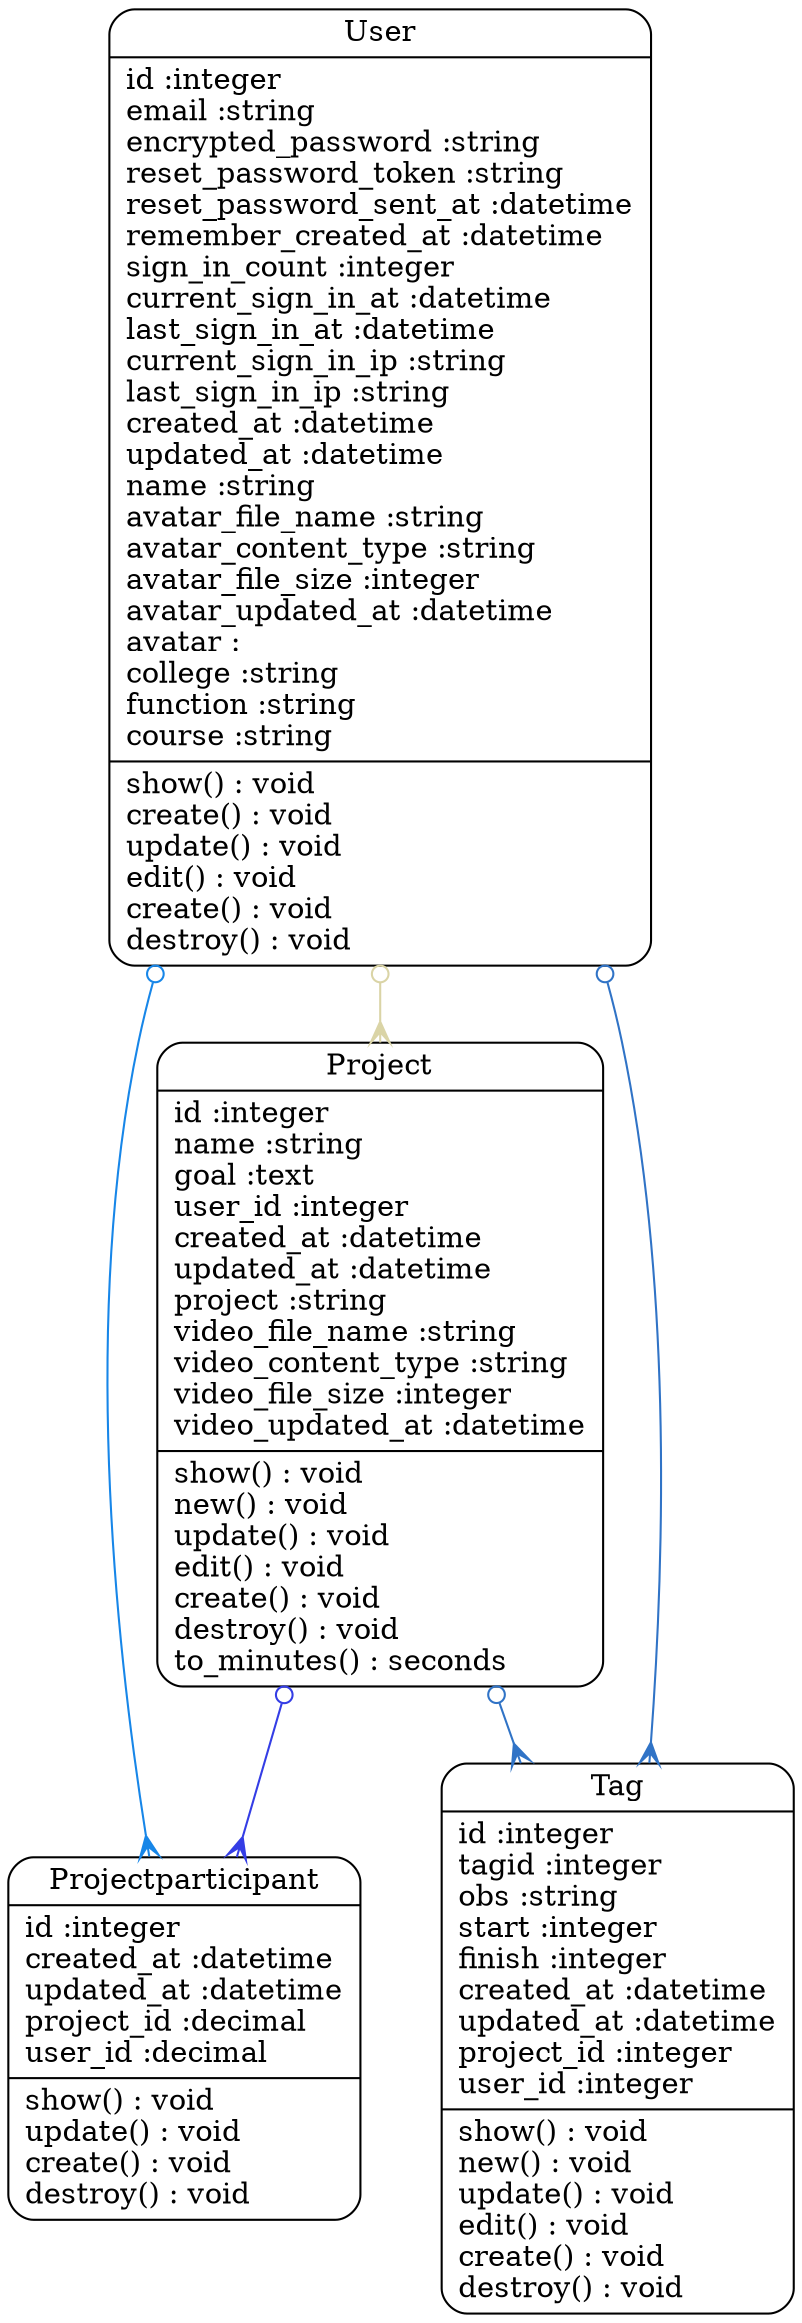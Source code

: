 digraph models_diagram {
	graph[overlap=false, splines=true]
	"Project" [shape=Mrecord, label="{Project|id :integer\lname :string\lgoal :text\luser_id :integer\lcreated_at :datetime\lupdated_at :datetime\lproject :string\lvideo_file_name :string\lvideo_content_type :string\lvideo_file_size :integer\lvideo_updated_at :datetime\l|show() : void\lnew() : void\lupdate() : void\ledit() : void\lcreate() : void\ldestroy() : void\lto_minutes() : seconds\l}"]

	"Projectparticipant" [shape=Mrecord, label="{Projectparticipant|id :integer\lcreated_at :datetime\lupdated_at :datetime\lproject_id :decimal\luser_id :decimal\l|show() : void\lupdate() : void\lcreate() : void\ldestroy() : void\l}"]

	"Tag" [shape=Mrecord, label="{Tag|id :integer\ltagid :integer\lobs :string\lstart :integer\lfinish :integer\lcreated_at :datetime\lupdated_at :datetime\lproject_id :integer\luser_id :integer\l|show() : void\lnew() : void\lupdate() : void\ledit() : void\lcreate() : void\ldestroy() : void\l}"]
	"User" [shape=Mrecord, label="{User|id :integer\lemail :string\lencrypted_password :string\lreset_password_token :string\lreset_password_sent_at :datetime\lremember_created_at :datetime\lsign_in_count :integer\lcurrent_sign_in_at :datetime\llast_sign_in_at :datetime\lcurrent_sign_in_ip :string\llast_sign_in_ip :string\lcreated_at :datetime\lupdated_at :datetime\lname :string\lavatar_file_name :string\lavatar_content_type :string\lavatar_file_size :integer\lavatar_updated_at :datetime\lavatar :\lcollege :string\lfunction :string\lcourse :string\l|show() : void\lcreate() : void\lupdate() : void\ledit() : void\lcreate() : void\ldestroy() : void\l}"]
	"Project" -> "Projectparticipant" [arrowtail=odot, arrowhead=crow, dir=both color="#343DE5"]
	"User" -> "Projectparticipant" [arrowtail=odot, arrowhead=crow, dir=both color="#1786E8"]
	"User" -> "Project" [arrowtail=odot, arrowhead=crow, dir=both color="#DAD4A6"]
	"User" -> "Tag" [arrowtail=odot, arrowhead=crow, dir=both color="#3073C6"]
	"Project" -> "Tag" [arrowtail=odot, arrowhead=crow, dir=both color="#3073C6"]
}
